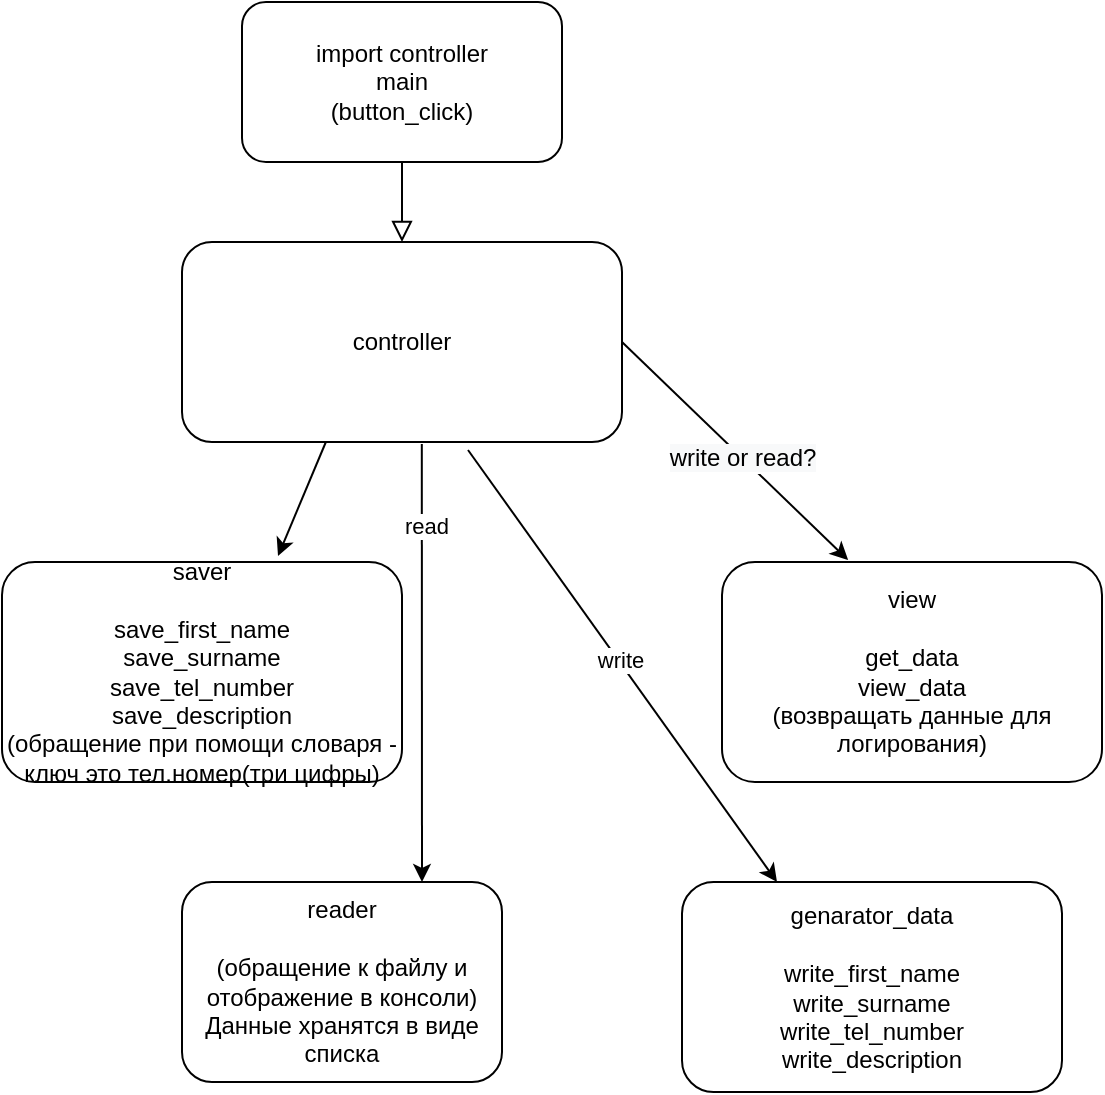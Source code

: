 <mxfile version="16.5.4" type="device"><diagram id="C5RBs43oDa-KdzZeNtuy" name="Page-1"><mxGraphModel dx="658" dy="481" grid="1" gridSize="10" guides="1" tooltips="1" connect="1" arrows="1" fold="1" page="1" pageScale="1" pageWidth="827" pageHeight="1169" math="0" shadow="0"><root><mxCell id="WIyWlLk6GJQsqaUBKTNV-0"/><mxCell id="WIyWlLk6GJQsqaUBKTNV-1" parent="WIyWlLk6GJQsqaUBKTNV-0"/><mxCell id="WIyWlLk6GJQsqaUBKTNV-2" value="" style="rounded=0;html=1;jettySize=auto;orthogonalLoop=1;fontSize=11;endArrow=block;endFill=0;endSize=8;strokeWidth=1;shadow=0;labelBackgroundColor=none;edgeStyle=orthogonalEdgeStyle;" parent="WIyWlLk6GJQsqaUBKTNV-1" source="WIyWlLk6GJQsqaUBKTNV-3" edge="1"><mxGeometry relative="1" as="geometry"><mxPoint x="240" y="200" as="targetPoint"/></mxGeometry></mxCell><mxCell id="WIyWlLk6GJQsqaUBKTNV-3" value="import controller&lt;br&gt;main&lt;br&gt;(button_click)" style="rounded=1;whiteSpace=wrap;html=1;fontSize=12;glass=0;strokeWidth=1;shadow=0;" parent="WIyWlLk6GJQsqaUBKTNV-1" vertex="1"><mxGeometry x="160" y="80" width="160" height="80" as="geometry"/></mxCell><mxCell id="0b6Pnkaeys1xkOpfWTv0-0" value="controller&lt;br&gt;" style="rounded=1;whiteSpace=wrap;html=1;" vertex="1" parent="WIyWlLk6GJQsqaUBKTNV-1"><mxGeometry x="130" y="200" width="220" height="100" as="geometry"/></mxCell><mxCell id="0b6Pnkaeys1xkOpfWTv0-1" value="view&lt;br&gt;&lt;br&gt;get_data&lt;br&gt;view_data&lt;br&gt;(возвращать данные для логирования)" style="rounded=1;whiteSpace=wrap;html=1;" vertex="1" parent="WIyWlLk6GJQsqaUBKTNV-1"><mxGeometry x="400" y="360" width="190" height="110" as="geometry"/></mxCell><mxCell id="0b6Pnkaeys1xkOpfWTv0-2" value="saver&lt;br&gt;&lt;br&gt;save_first_name&lt;br&gt;save_surname&lt;br&gt;save_tel_number&lt;br&gt;save_description&lt;br&gt;(обращение при помощи словаря - ключ это тел.номер(три цифры)" style="rounded=1;whiteSpace=wrap;html=1;" vertex="1" parent="WIyWlLk6GJQsqaUBKTNV-1"><mxGeometry x="40" y="360" width="200" height="110" as="geometry"/></mxCell><mxCell id="0b6Pnkaeys1xkOpfWTv0-4" value="" style="endArrow=classic;html=1;rounded=0;exitX=0.327;exitY=1;exitDx=0;exitDy=0;exitPerimeter=0;entryX=0.69;entryY=-0.027;entryDx=0;entryDy=0;entryPerimeter=0;" edge="1" parent="WIyWlLk6GJQsqaUBKTNV-1" source="0b6Pnkaeys1xkOpfWTv0-0" target="0b6Pnkaeys1xkOpfWTv0-2"><mxGeometry width="50" height="50" relative="1" as="geometry"><mxPoint x="190" y="360" as="sourcePoint"/><mxPoint x="240" y="310" as="targetPoint"/></mxGeometry></mxCell><mxCell id="0b6Pnkaeys1xkOpfWTv0-5" value="&lt;span&gt;genarator_data&lt;br&gt;&lt;br&gt;write_first_name&lt;/span&gt;&lt;br&gt;&lt;span&gt;write_surname&lt;/span&gt;&lt;br&gt;&lt;span&gt;write_tel_number&lt;/span&gt;&lt;br&gt;&lt;span&gt;write_description&lt;/span&gt;" style="rounded=1;whiteSpace=wrap;html=1;" vertex="1" parent="WIyWlLk6GJQsqaUBKTNV-1"><mxGeometry x="380" y="520" width="190" height="105" as="geometry"/></mxCell><mxCell id="0b6Pnkaeys1xkOpfWTv0-6" value="reader&lt;br&gt;&lt;br&gt;(обращение к файлу и отображение в консоли)&lt;br&gt;Данные хранятся в виде списка" style="rounded=1;whiteSpace=wrap;html=1;" vertex="1" parent="WIyWlLk6GJQsqaUBKTNV-1"><mxGeometry x="130" y="520" width="160" height="100" as="geometry"/></mxCell><mxCell id="0b6Pnkaeys1xkOpfWTv0-8" value="" style="endArrow=classic;html=1;rounded=0;exitX=1;exitY=0.5;exitDx=0;exitDy=0;entryX=0.332;entryY=-0.009;entryDx=0;entryDy=0;entryPerimeter=0;" edge="1" parent="WIyWlLk6GJQsqaUBKTNV-1" source="0b6Pnkaeys1xkOpfWTv0-0" target="0b6Pnkaeys1xkOpfWTv0-1"><mxGeometry width="50" height="50" relative="1" as="geometry"><mxPoint x="430" y="300" as="sourcePoint"/><mxPoint x="480" y="250" as="targetPoint"/></mxGeometry></mxCell><mxCell id="0b6Pnkaeys1xkOpfWTv0-11" value="&lt;span style=&quot;font-size: 12px ; background-color: rgb(248 , 249 , 250)&quot;&gt;write or read?&lt;/span&gt;" style="edgeLabel;html=1;align=center;verticalAlign=middle;resizable=0;points=[];" vertex="1" connectable="0" parent="0b6Pnkaeys1xkOpfWTv0-8"><mxGeometry x="0.063" relative="1" as="geometry"><mxPoint as="offset"/></mxGeometry></mxCell><mxCell id="0b6Pnkaeys1xkOpfWTv0-9" value="" style="endArrow=classic;html=1;rounded=0;exitX=0.65;exitY=1.04;exitDx=0;exitDy=0;exitPerimeter=0;entryX=0.25;entryY=0;entryDx=0;entryDy=0;" edge="1" parent="WIyWlLk6GJQsqaUBKTNV-1" source="0b6Pnkaeys1xkOpfWTv0-0" target="0b6Pnkaeys1xkOpfWTv0-5"><mxGeometry width="50" height="50" relative="1" as="geometry"><mxPoint x="290" y="450" as="sourcePoint"/><mxPoint x="340" y="400" as="targetPoint"/></mxGeometry></mxCell><mxCell id="0b6Pnkaeys1xkOpfWTv0-12" value="write" style="edgeLabel;html=1;align=center;verticalAlign=middle;resizable=0;points=[];" vertex="1" connectable="0" parent="0b6Pnkaeys1xkOpfWTv0-9"><mxGeometry x="-0.034" relative="1" as="geometry"><mxPoint x="1" as="offset"/></mxGeometry></mxCell><mxCell id="0b6Pnkaeys1xkOpfWTv0-10" value="" style="endArrow=classic;html=1;rounded=0;exitX=0.545;exitY=1.01;exitDx=0;exitDy=0;exitPerimeter=0;entryX=0.75;entryY=0;entryDx=0;entryDy=0;" edge="1" parent="WIyWlLk6GJQsqaUBKTNV-1" source="0b6Pnkaeys1xkOpfWTv0-0" target="0b6Pnkaeys1xkOpfWTv0-6"><mxGeometry width="50" height="50" relative="1" as="geometry"><mxPoint x="270" y="470" as="sourcePoint"/><mxPoint x="320" y="420" as="targetPoint"/></mxGeometry></mxCell><mxCell id="0b6Pnkaeys1xkOpfWTv0-13" value="read" style="edgeLabel;html=1;align=center;verticalAlign=middle;resizable=0;points=[];" vertex="1" connectable="0" parent="0b6Pnkaeys1xkOpfWTv0-10"><mxGeometry x="-0.626" y="2" relative="1" as="geometry"><mxPoint as="offset"/></mxGeometry></mxCell></root></mxGraphModel></diagram></mxfile>